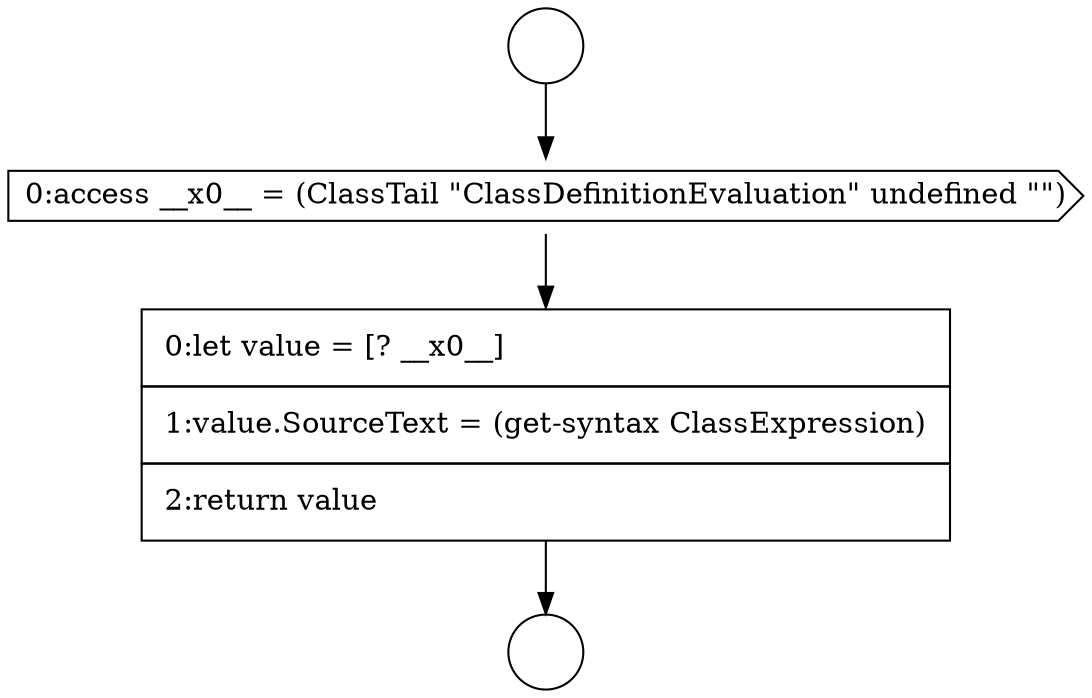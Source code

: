 digraph {
  node9752 [shape=circle label=" " color="black" fillcolor="white" style=filled]
  node9754 [shape=cds, label=<<font color="black">0:access __x0__ = (ClassTail &quot;ClassDefinitionEvaluation&quot; undefined &quot;&quot;)</font>> color="black" fillcolor="white" style=filled]
  node9755 [shape=none, margin=0, label=<<font color="black">
    <table border="0" cellborder="1" cellspacing="0" cellpadding="10">
      <tr><td align="left">0:let value = [? __x0__]</td></tr>
      <tr><td align="left">1:value.SourceText = (get-syntax ClassExpression)</td></tr>
      <tr><td align="left">2:return value</td></tr>
    </table>
  </font>> color="black" fillcolor="white" style=filled]
  node9753 [shape=circle label=" " color="black" fillcolor="white" style=filled]
  node9752 -> node9754 [ color="black"]
  node9754 -> node9755 [ color="black"]
  node9755 -> node9753 [ color="black"]
}
